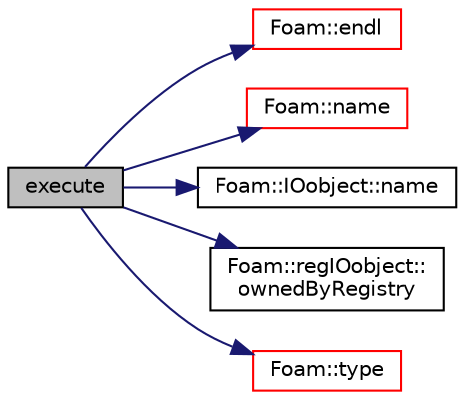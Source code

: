 digraph "execute"
{
  bgcolor="transparent";
  edge [fontname="Helvetica",fontsize="10",labelfontname="Helvetica",labelfontsize="10"];
  node [fontname="Helvetica",fontsize="10",shape=record];
  rankdir="LR";
  Node306 [label="execute",height=0.2,width=0.4,color="black", fillcolor="grey75", style="filled", fontcolor="black"];
  Node306 -> Node307 [color="midnightblue",fontsize="10",style="solid",fontname="Helvetica"];
  Node307 [label="Foam::endl",height=0.2,width=0.4,color="red",URL="$a21851.html#a2db8fe02a0d3909e9351bb4275b23ce4",tooltip="Add newline and flush stream. "];
  Node306 -> Node309 [color="midnightblue",fontsize="10",style="solid",fontname="Helvetica"];
  Node309 [label="Foam::name",height=0.2,width=0.4,color="red",URL="$a21851.html#adcb0df2bd4953cb6bb390272d8263c3a",tooltip="Return a string representation of a complex. "];
  Node306 -> Node312 [color="midnightblue",fontsize="10",style="solid",fontname="Helvetica"];
  Node312 [label="Foam::IOobject::name",height=0.2,width=0.4,color="black",URL="$a27249.html#acc80e00a8ac919288fb55bd14cc88bf6",tooltip="Return name. "];
  Node306 -> Node313 [color="midnightblue",fontsize="10",style="solid",fontname="Helvetica"];
  Node313 [label="Foam::regIOobject::\lownedByRegistry",height=0.2,width=0.4,color="black",URL="$a27441.html#a19745faee331d71caeb4ff13470b8203",tooltip="Is this object owned by the registry? "];
  Node306 -> Node314 [color="midnightblue",fontsize="10",style="solid",fontname="Helvetica"];
  Node314 [label="Foam::type",height=0.2,width=0.4,color="red",URL="$a21851.html#aec48583af672626378f501eb9fc32cd1",tooltip="Return the file type: DIRECTORY or FILE. "];
}
